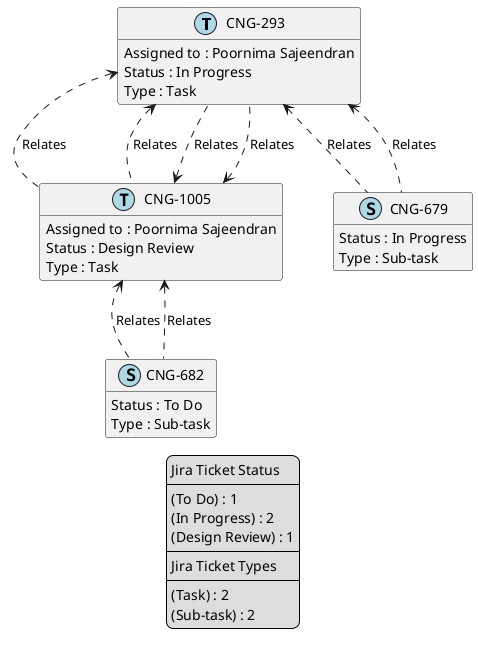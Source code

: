 @startuml
'https://plantuml.com/class-diagram

' GENERATE CLASS DIAGRAM ===========
' Generated at    : Mon Apr 15 15:10:51 CEST 2024

hide empty members

legend
Jira Ticket Status
----
(To Do) : 1
(In Progress) : 2
(Design Review) : 1
----
Jira Ticket Types
----
(Task) : 2
(Sub-task) : 2
end legend


' Tickets =======
class "CNG-293" << (T,lightblue) >> {
  Assigned to : Poornima Sajeendran
  Status : In Progress
  Type : Task
}

class "CNG-682" << (S,lightblue) >> {
  Status : To Do
  Type : Sub-task
}

class "CNG-1005" << (T,lightblue) >> {
  Assigned to : Poornima Sajeendran
  Status : Design Review
  Type : Task
}

class "CNG-679" << (S,lightblue) >> {
  Status : In Progress
  Type : Sub-task
}



' Links =======
"CNG-1005" <.. "CNG-293" : Relates
"CNG-1005" <.. "CNG-682" : Relates
"CNG-1005" <.. "CNG-293" : Relates
"CNG-1005" <.. "CNG-682" : Relates
"CNG-293" <.. "CNG-679" : Relates
"CNG-293" <.. "CNG-1005" : Relates
"CNG-293" <.. "CNG-679" : Relates
"CNG-293" <.. "CNG-1005" : Relates


@enduml

